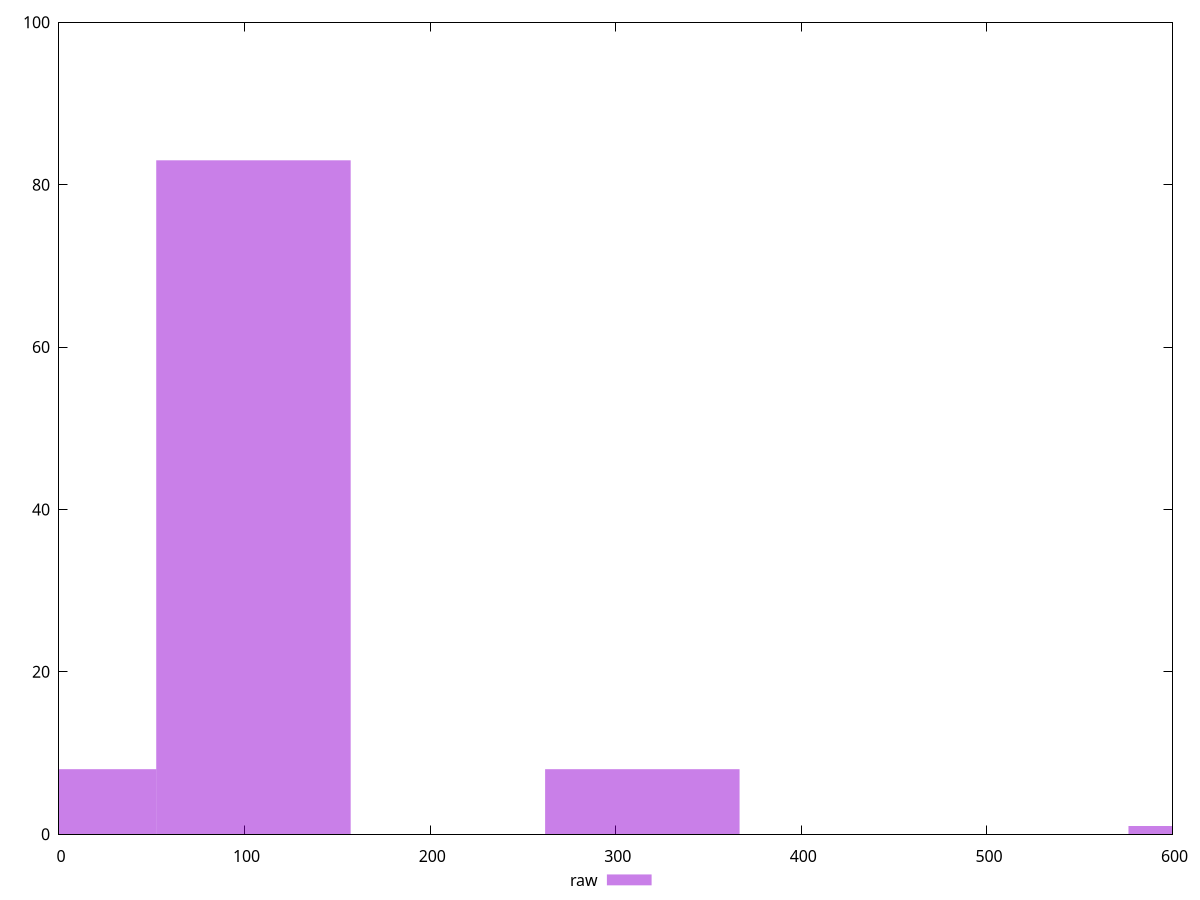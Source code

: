 reset

$raw <<EOF
314.32946719093115 8
104.77648906364371 83
0 8
628.6589343818623 1
EOF

set key outside below
set boxwidth 104.77648906364371
set xrange [0:600]
set yrange [0:100]
set style fill transparent solid 0.5 noborder
set terminal svg size 640, 490 enhanced background rgb 'white'
set output "report_00007_2020-12-11T15:55:29.892Z/unused-css-rules/samples/pages/raw/histogram.svg"

plot $raw title "raw" with boxes

reset
